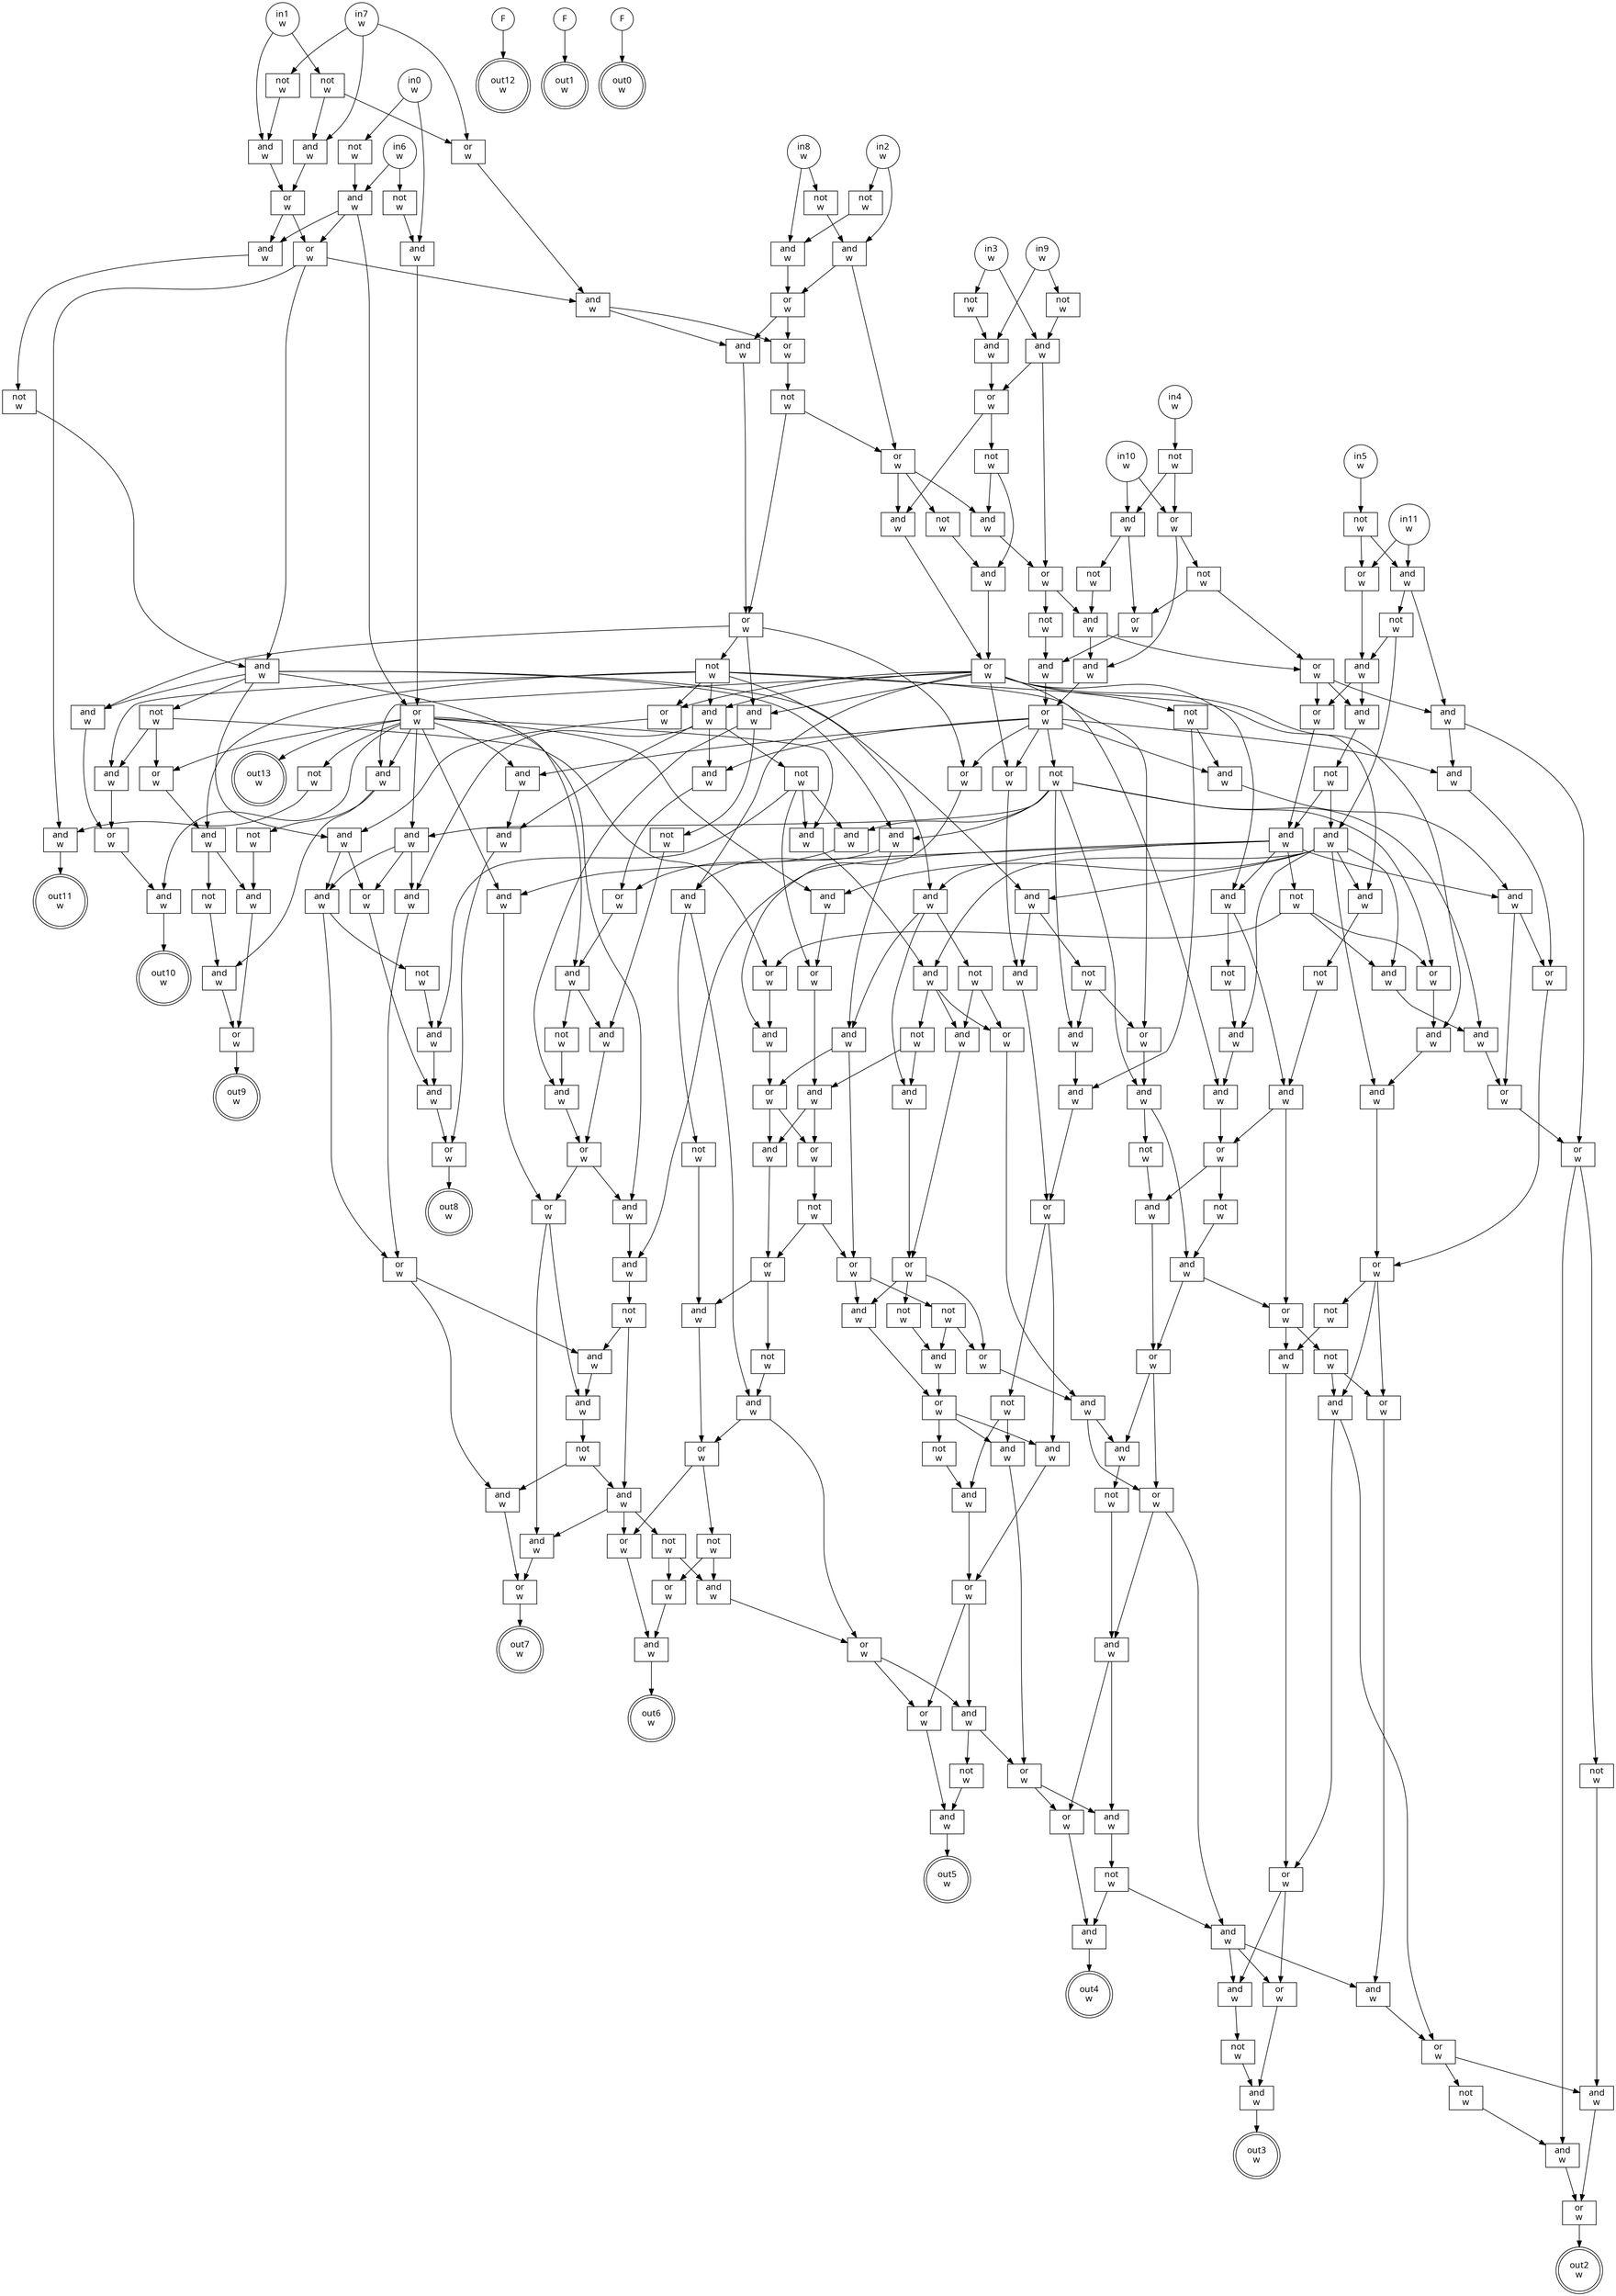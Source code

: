 digraph circuit{
	node [style = filled, fillcolor = white,shape=rect, fontname=geneva]
	g0 [label="in0\nw",shape=circle,fillcolor=white]
	g1 [label="in1\nw",shape=circle,fillcolor=white]
	g2 [label="in2\nw",shape=circle,fillcolor=white]
	g3 [label="in3\nw",shape=circle,fillcolor=white]
	g4 [label="in4\nw",shape=circle,fillcolor=white]
	g5 [label="in5\nw",shape=circle,fillcolor=white]
	g6 [label="in6\nw",shape=circle,fillcolor=white]
	g7 [label="in7\nw",shape=circle,fillcolor=white]
	g8 [label="in8\nw",shape=circle,fillcolor=white]
	g9 [label="in9\nw",shape=circle,fillcolor=white]
	g10 [label="in10\nw",shape=circle,fillcolor=white]
	g11 [label="in11\nw",shape=circle,fillcolor=white]
	g12 [label="F",shape=circle,fillcolor=white]
	g13 [label="F",shape=circle,fillcolor=white]
	g14 [label="F",shape=circle,fillcolor=white]
	g15 [label="not\nw",fillcolor=white]
	g16 [label="not\nw",fillcolor=white]
	g17 [label="not\nw",fillcolor=white]
	g18 [label="not\nw",fillcolor=white]
	g19 [label="not\nw",fillcolor=white]
	g20 [label="or\nw",fillcolor=white]
	g21 [label="and\nw",fillcolor=white]
	g22 [label="not\nw",fillcolor=white]
	g23 [label="and\nw",fillcolor=white]
	g24 [label="not\nw",fillcolor=white]
	g25 [label="or\nw",fillcolor=white]
	g26 [label="not\nw",fillcolor=white]
	g27 [label="and\nw",fillcolor=white]
	g28 [label="or\nw",fillcolor=white]
	g29 [label="not\nw",fillcolor=white]
	g30 [label="and\nw",fillcolor=white]
	g31 [label="not\nw",fillcolor=white]
	g32 [label="and\nw",fillcolor=white]
	g33 [label="or\nw",fillcolor=white]
	g34 [label="not\nw",fillcolor=white]
	g35 [label="and\nw",fillcolor=white]
	g36 [label="not\nw",fillcolor=white]
	g37 [label="and\nw",fillcolor=white]
	g38 [label="or\nw",fillcolor=white]
	g39 [label="and\nw",fillcolor=white]
	g40 [label="not\nw",fillcolor=white]
	g41 [label="and\nw",fillcolor=white]
	g42 [label="or\nw",fillcolor=white]
	g43 [label="or\nw",fillcolor=white]
	g44 [label="and\nw",fillcolor=white]
	g45 [label="not\nw",fillcolor=white]
	g46 [label="and\nw",fillcolor=white]
	g47 [label="or\nw",fillcolor=white]
	g48 [label="not\nw",fillcolor=white]
	g49 [label="or\nw",fillcolor=white]
	g50 [label="and\nw",fillcolor=white]
	g51 [label="and\nw",fillcolor=white]
	g52 [label="or\nw",fillcolor=white]
	g53 [label="not\nw",fillcolor=white]
	g54 [label="or\nw",fillcolor=white]
	g55 [label="and\nw",fillcolor=white]
	g56 [label="and\nw",fillcolor=white]
	g57 [label="or\nw",fillcolor=white]
	g58 [label="and\nw",fillcolor=white]
	g59 [label="and\nw",fillcolor=white]
	g60 [label="or\nw",fillcolor=white]
	g61 [label="and\nw",fillcolor=white]
	g62 [label="not\nw",fillcolor=white]
	g63 [label="and\nw",fillcolor=white]
	g64 [label="and\nw",fillcolor=white]
	g65 [label="or\nw",fillcolor=white]
	g66 [label="and\nw",fillcolor=white]
	g67 [label="and\nw",fillcolor=white]
	g68 [label="not\nw",fillcolor=white]
	g69 [label="and\nw",fillcolor=white]
	g70 [label="and\nw",fillcolor=white]
	g71 [label="not\nw",fillcolor=white]
	g72 [label="and\nw",fillcolor=white]
	g73 [label="or\nw",fillcolor=white]
	g74 [label="and\nw",fillcolor=white]
	g75 [label="and\nw",fillcolor=white]
	g76 [label="not\nw",fillcolor=white]
	g77 [label="and\nw",fillcolor=white]
	g78 [label="or\nw",fillcolor=white]
	g79 [label="and\nw",fillcolor=white]
	g80 [label="not\nw",fillcolor=white]
	g81 [label="and\nw",fillcolor=white]
	g82 [label="or\nw",fillcolor=white]
	g83 [label="and\nw",fillcolor=white]
	g84 [label="not\nw",fillcolor=white]
	g85 [label="or\nw",fillcolor=white]
	g86 [label="and\nw",fillcolor=white]
	g87 [label="not\nw",fillcolor=white]
	g88 [label="and\nw",fillcolor=white]
	g89 [label="and\nw",fillcolor=white]
	g90 [label="and\nw",fillcolor=white]
	g91 [label="not\nw",fillcolor=white]
	g92 [label="and\nw",fillcolor=white]
	g93 [label="and\nw",fillcolor=white]
	g94 [label="or\nw",fillcolor=white]
	g95 [label="or\nw",fillcolor=white]
	g96 [label="not\nw",fillcolor=white]
	g97 [label="or\nw",fillcolor=white]
	g98 [label="or\nw",fillcolor=white]
	g99 [label="not\nw",fillcolor=white]
	g100 [label="and\nw",fillcolor=white]
	g101 [label="or\nw",fillcolor=white]
	g102 [label="and\nw",fillcolor=white]
	g103 [label="not\nw",fillcolor=white]
	g104 [label="or\nw",fillcolor=white]
	g105 [label="not\nw",fillcolor=white]
	g106 [label="or\nw",fillcolor=white]
	g107 [label="and\nw",fillcolor=white]
	g108 [label="and\nw",fillcolor=white]
	g109 [label="and\nw",fillcolor=white]
	g110 [label="and\nw",fillcolor=white]
	g111 [label="not\nw",fillcolor=white]
	g112 [label="and\nw",fillcolor=white]
	g113 [label="or\nw",fillcolor=white]
	g114 [label="or\nw",fillcolor=white]
	g115 [label="and\nw",fillcolor=white]
	g116 [label="and\nw",fillcolor=white]
	g117 [label="not\nw",fillcolor=white]
	g118 [label="and\nw",fillcolor=white]
	g119 [label="and\nw",fillcolor=white]
	g120 [label="and\nw",fillcolor=white]
	g121 [label="not\nw",fillcolor=white]
	g122 [label="and\nw",fillcolor=white]
	g123 [label="or\nw",fillcolor=white]
	g124 [label="not\nw",fillcolor=white]
	g125 [label="or\nw",fillcolor=white]
	g126 [label="and\nw",fillcolor=white]
	g127 [label="and\nw",fillcolor=white]
	g128 [label="not\nw",fillcolor=white]
	g129 [label="and\nw",fillcolor=white]
	g130 [label="or\nw",fillcolor=white]
	g131 [label="not\nw",fillcolor=white]
	g132 [label="and\nw",fillcolor=white]
	g133 [label="not\nw",fillcolor=white]
	g134 [label="and\nw",fillcolor=white]
	g135 [label="and\nw",fillcolor=white]
	g136 [label="and\nw",fillcolor=white]
	g137 [label="and\nw",fillcolor=white]
	g138 [label="or\nw",fillcolor=white]
	g139 [label="not\nw",fillcolor=white]
	g140 [label="and\nw",fillcolor=white]
	g141 [label="or\nw",fillcolor=white]
	g142 [label="and\nw",fillcolor=white]
	g143 [label="or\nw",fillcolor=white]
	g144 [label="and\nw",fillcolor=white]
	g145 [label="and\nw",fillcolor=white]
	g146 [label="not\nw",fillcolor=white]
	g147 [label="and\nw",fillcolor=white]
	g148 [label="or\nw",fillcolor=white]
	g149 [label="and\nw",fillcolor=white]
	g150 [label="and\nw",fillcolor=white]
	g151 [label="not\nw",fillcolor=white]
	g152 [label="and\nw",fillcolor=white]
	g153 [label="or\nw",fillcolor=white]
	g154 [label="and\nw",fillcolor=white]
	g155 [label="not\nw",fillcolor=white]
	g156 [label="and\nw",fillcolor=white]
	g157 [label="not\nw",fillcolor=white]
	g158 [label="and\nw",fillcolor=white]
	g159 [label="and\nw",fillcolor=white]
	g160 [label="or\nw",fillcolor=white]
	g161 [label="and\nw",fillcolor=white]
	g162 [label="and\nw",fillcolor=white]
	g163 [label="not\nw",fillcolor=white]
	g164 [label="and\nw",fillcolor=white]
	g165 [label="and\nw",fillcolor=white]
	g166 [label="and\nw",fillcolor=white]
	g167 [label="not\nw",fillcolor=white]
	g168 [label="and\nw",fillcolor=white]
	g169 [label="and\nw",fillcolor=white]
	g170 [label="or\nw",fillcolor=white]
	g171 [label="not\nw",fillcolor=white]
	g172 [label="or\nw",fillcolor=white]
	g173 [label="and\nw",fillcolor=white]
	g174 [label="and\nw",fillcolor=white]
	g175 [label="or\nw",fillcolor=white]
	g176 [label="and\nw",fillcolor=white]
	g177 [label="not\nw",fillcolor=white]
	g178 [label="and\nw",fillcolor=white]
	g179 [label="or\nw",fillcolor=white]
	g180 [label="or\nw",fillcolor=white]
	g181 [label="not\nw",fillcolor=white]
	g182 [label="and\nw",fillcolor=white]
	g183 [label="or\nw",fillcolor=white]
	g184 [label="not\nw",fillcolor=white]
	g185 [label="and\nw",fillcolor=white]
	g186 [label="or\nw",fillcolor=white]
	g187 [label="and\nw",fillcolor=white]
	g188 [label="or\nw",fillcolor=white]
	g189 [label="and\nw",fillcolor=white]
	g190 [label="and\nw",fillcolor=white]
	g191 [label="not\nw",fillcolor=white]
	g192 [label="and\nw",fillcolor=white]
	g193 [label="or\nw",fillcolor=white]
	g194 [label="or\nw",fillcolor=white]
	g195 [label="and\nw",fillcolor=white]
	g196 [label="or\nw",fillcolor=white]
	g197 [label="or\nw",fillcolor=white]
	g198 [label="not\nw",fillcolor=white]
	g199 [label="or\nw",fillcolor=white]
	g200 [label="and\nw",fillcolor=white]
	g201 [label="not\nw",fillcolor=white]
	g202 [label="and\nw",fillcolor=white]
	g203 [label="or\nw",fillcolor=white]
	g204 [label="and\nw",fillcolor=white]
	g205 [label="and\nw",fillcolor=white]
	g206 [label="not\nw",fillcolor=white]
	g207 [label="and\nw",fillcolor=white]
	g208 [label="or\nw",fillcolor=white]
	g209 [label="or\nw",fillcolor=white]
	g210 [label="and\nw",fillcolor=white]
	g211 [label="or\nw",fillcolor=white]
	g212 [label="and\nw",fillcolor=white]
	g213 [label="not\nw",fillcolor=white]
	g214 [label="and\nw",fillcolor=white]
	g215 [label="and\nw",fillcolor=white]
	g216 [label="or\nw",fillcolor=white]
	g217 [label="and\nw",fillcolor=white]
	g218 [label="not\nw",fillcolor=white]
	g219 [label="and\nw",fillcolor=white]
	g220 [label="or\nw",fillcolor=white]
	g221 [label="or\nw",fillcolor=white]
	g222 [label="not\nw",fillcolor=white]
	g223 [label="or\nw",fillcolor=white]
	g224 [label="and\nw",fillcolor=white]
	g225 [label="and\nw",fillcolor=white]
	g226 [label="or\nw",fillcolor=white]
	g227 [label="and\nw",fillcolor=white]
	g228 [label="or\nw",fillcolor=white]
	g229 [label="or\nw",fillcolor=white]
	g230 [label="and\nw",fillcolor=white]
	g231 [label="not\nw",fillcolor=white]
	g232 [label="and\nw",fillcolor=white]
	g233 [label="and\nw",fillcolor=white]
	g234 [label="and\nw",fillcolor=white]
	g235 [label="not\nw",fillcolor=white]
	g236 [label="or\nw",fillcolor=white]
	g237 [label="and\nw",fillcolor=white]
	g238 [label="and\nw",fillcolor=white]
	g239 [label="or\nw",fillcolor=white]
	g240 [label="and\nw",fillcolor=white]
	g241 [label="not\nw",fillcolor=white]
	g242 [label="and\nw",fillcolor=white]
	g243 [label="or\nw",fillcolor=white]
	g244 [label="not\nw",fillcolor=white]
	g245 [label="or\nw",fillcolor=white]
	g246 [label="and\nw",fillcolor=white]
	g247 [label="out0\nw",shape=doublecircle,fillcolor=white]
	g248 [label="out1\nw",shape=doublecircle,fillcolor=white]
	g249 [label="out2\nw",shape=doublecircle,fillcolor=white]
	g250 [label="out3\nw",shape=doublecircle,fillcolor=white]
	g251 [label="out4\nw",shape=doublecircle,fillcolor=white]
	g252 [label="out5\nw",shape=doublecircle,fillcolor=white]
	g253 [label="out6\nw",shape=doublecircle,fillcolor=white]
	g254 [label="out7\nw",shape=doublecircle,fillcolor=white]
	g255 [label="out8\nw",shape=doublecircle,fillcolor=white]
	g256 [label="out9\nw",shape=doublecircle,fillcolor=white]
	g257 [label="out10\nw",shape=doublecircle,fillcolor=white]
	g258 [label="out11\nw",shape=doublecircle,fillcolor=white]
	g259 [label="out12\nw",shape=doublecircle,fillcolor=white]
	g260 [label="out13\nw",shape=doublecircle,fillcolor=white]
	edge [fontname=Geneva,fontcolor=forestgreen]
	g0->g44
	g0->g45
	g1->g39
	g1->g40
	g2->g35
	g2->g36
	g3->g30
	g3->g31
	g4->g24
	g5->g19
	g6->g18
	g6->g46
	g7->g17
	g7->g41
	g7->g43
	g8->g16
	g8->g37
	g9->g15
	g9->g32
	g10->g25
	g10->g27
	g11->g20
	g11->g21
	g12->g259
	g13->g248
	g14->g247
	g15->g30
	g16->g35
	g17->g39
	g18->g44
	g19->g20
	g19->g21
	g20->g23
	g21->g22
	g21->g70
	g22->g23
	g22->g63
	g23->g61
	g23->g65
	g24->g25
	g24->g27
	g25->g26
	g25->g59
	g26->g28
	g26->g60
	g27->g28
	g27->g29
	g28->g72
	g29->g58
	g30->g33
	g30->g57
	g31->g32
	g32->g33
	g33->g34
	g33->g55
	g34->g56
	g34->g81
	g35->g38
	g35->g54
	g36->g37
	g37->g38
	g38->g52
	g38->g100
	g39->g42
	g40->g41
	g40->g43
	g41->g42
	g42->g49
	g42->g132
	g43->g51
	g44->g47
	g45->g46
	g46->g47
	g46->g49
	g46->g132
	g47->g48
	g47->g64
	g47->g67
	g47->g74
	g47->g77
	g47->g83
	g47->g115
	g47->g149
	g47->g187
	g47->g188
	g47->g260
	g48->g50
	g49->g50
	g49->g51
	g49->g134
	g50->g258
	g51->g52
	g51->g100
	g52->g53
	g53->g54
	g53->g101
	g54->g55
	g54->g56
	g54->g80
	g55->g82
	g56->g57
	g57->g58
	g57->g71
	g58->g59
	g58->g60
	g59->g73
	g60->g61
	g60->g65
	g60->g70
	g61->g62
	g62->g63
	g62->g66
	g63->g64
	g63->g69
	g63->g88
	g63->g90
	g63->g116
	g63->g127
	g63->g165
	g64->g114
	g65->g66
	g66->g67
	g66->g68
	g66->g86
	g66->g93
	g66->g119
	g66->g150
	g67->g153
	g68->g69
	g68->g78
	g68->g194
	g69->g79
	g70->g75
	g70->g98
	g71->g72
	g72->g73
	g73->g74
	g73->g75
	g73->g76
	g73->g85
	g73->g92
	g73->g104
	g73->g110
	g74->g108
	g75->g94
	g76->g77
	g76->g78
	g76->g79
	g76->g112
	g76->g161
	g76->g168
	g76->g173
	g77->g109
	g77->g137
	g77->g141
	g78->g89
	g79->g97
	g80->g81
	g81->g82
	g82->g83
	g82->g85
	g82->g86
	g82->g89
	g82->g91
	g82->g102
	g82->g106
	g82->g107
	g82->g162
	g82->g172
	g83->g84
	g83->g192
	g84->g190
	g85->g166
	g86->g87
	g86->g129
	g87->g88
	g88->g126
	g89->g90
	g90->g95
	g91->g92
	g91->g169
	g92->g93
	g93->g94
	g93->g97
	g94->g95
	g95->g96
	g95->g178
	g95->g180
	g96->g176
	g97->g98
	g98->g99
	g98->g242
	g99->g240
	g100->g101
	g101->g102
	g101->g104
	g101->g105
	g101->g135
	g102->g103
	g102->g147
	g103->g145
	g104->g195
	g105->g106
	g105->g107
	g105->g119
	g105->g126
	g105->g127
	g105->g185
	g105->g189
	g106->g136
	g107->g108
	g107->g109
	g107->g110
	g107->g111
	g108->g143
	g109->g138
	g110->g113
	g111->g112
	g111->g114
	g111->g115
	g111->g140
	g112->g113
	g113->g144
	g114->g118
	g115->g116
	g116->g117
	g116->g122
	g116->g125
	g117->g118
	g117->g120
	g118->g197
	g118->g215
	g119->g120
	g119->g121
	g119->g164
	g120->g123
	g121->g122
	g121->g125
	g122->g123
	g123->g124
	g123->g200
	g123->g209
	g124->g202
	g125->g210
	g126->g130
	g127->g128
	g128->g129
	g129->g130
	g129->g175
	g130->g131
	g130->g182
	g131->g174
	g132->g133
	g133->g134
	g134->g135
	g134->g136
	g134->g144
	g134->g161
	g134->g165
	g134->g184
	g135->g186
	g136->g137
	g136->g141
	g137->g138
	g137->g139
	g138->g152
	g138->g158
	g139->g140
	g140->g142
	g141->g142
	g142->g143
	g143->g255
	g144->g145
	g144->g146
	g145->g148
	g146->g147
	g147->g148
	g148->g149
	g148->g153
	g149->g150
	g150->g151
	g151->g152
	g151->g156
	g152->g154
	g153->g154
	g153->g159
	g154->g155
	g155->g156
	g155->g158
	g156->g157
	g156->g159
	g156->g221
	g157->g223
	g157->g225
	g158->g160
	g159->g160
	g160->g254
	g161->g162
	g161->g164
	g162->g163
	g162->g219
	g163->g217
	g164->g196
	g164->g199
	g165->g166
	g165->g167
	g166->g170
	g167->g168
	g167->g172
	g168->g169
	g169->g170
	g170->g171
	g170->g204
	g171->g205
	g171->g207
	g172->g173
	g173->g174
	g173->g181
	g174->g175
	g174->g183
	g175->g176
	g175->g177
	g176->g179
	g177->g178
	g177->g180
	g178->g179
	g178->g239
	g179->g234
	g179->g236
	g180->g238
	g181->g182
	g182->g183
	g183->g211
	g183->g212
	g184->g185
	g184->g188
	g184->g194
	g185->g186
	g186->g187
	g187->g257
	g188->g189
	g189->g190
	g189->g191
	g190->g193
	g191->g192
	g192->g193
	g193->g256
	g194->g195
	g195->g196
	g196->g197
	g196->g215
	g197->g198
	g198->g199
	g198->g216
	g199->g200
	g199->g201
	g200->g203
	g201->g202
	g201->g209
	g202->g203
	g203->g204
	g203->g205
	g203->g206
	g204->g208
	g205->g228
	g206->g207
	g207->g208
	g208->g227
	g208->g245
	g209->g210
	g210->g211
	g210->g212
	g211->g214
	g211->g233
	g212->g213
	g213->g214
	g214->g229
	g214->g230
	g215->g216
	g216->g217
	g216->g218
	g217->g220
	g218->g219
	g219->g220
	g219->g226
	g220->g221
	g220->g222
	g221->g224
	g222->g223
	g222->g225
	g223->g224
	g224->g253
	g225->g226
	g226->g227
	g226->g245
	g227->g228
	g227->g244
	g228->g229
	g228->g230
	g229->g232
	g230->g231
	g231->g232
	g231->g233
	g232->g251
	g233->g234
	g233->g236
	g233->g238
	g234->g235
	g235->g237
	g236->g237
	g237->g250
	g238->g239
	g239->g240
	g239->g241
	g240->g243
	g241->g242
	g242->g243
	g243->g249
	g244->g246
	g245->g246
	g246->g252
}
